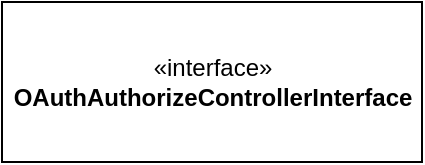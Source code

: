 <mxfile version="13.7.0" type="github">
  <diagram id="qrGcWWRsO0BOdbryA6Jo" name="Page-1">
    <mxGraphModel dx="1372" dy="774" grid="1" gridSize="10" guides="1" tooltips="1" connect="1" arrows="1" fold="1" page="1" pageScale="1" pageWidth="827" pageHeight="1169" math="0" shadow="0">
      <root>
        <mxCell id="0" />
        <mxCell id="1" parent="0" />
        <object label="«interface»&lt;br&gt;&lt;b&gt;OAuthAuthorizeControllerInterface&lt;/b&gt;" placeholders="1" id="cX0w4ytiLlIc_fB-GTjP-1">
          <mxCell style="html=1;" vertex="1" parent="1">
            <mxGeometry x="320" y="140" width="210" height="80" as="geometry" />
          </mxCell>
        </object>
      </root>
    </mxGraphModel>
  </diagram>
</mxfile>

